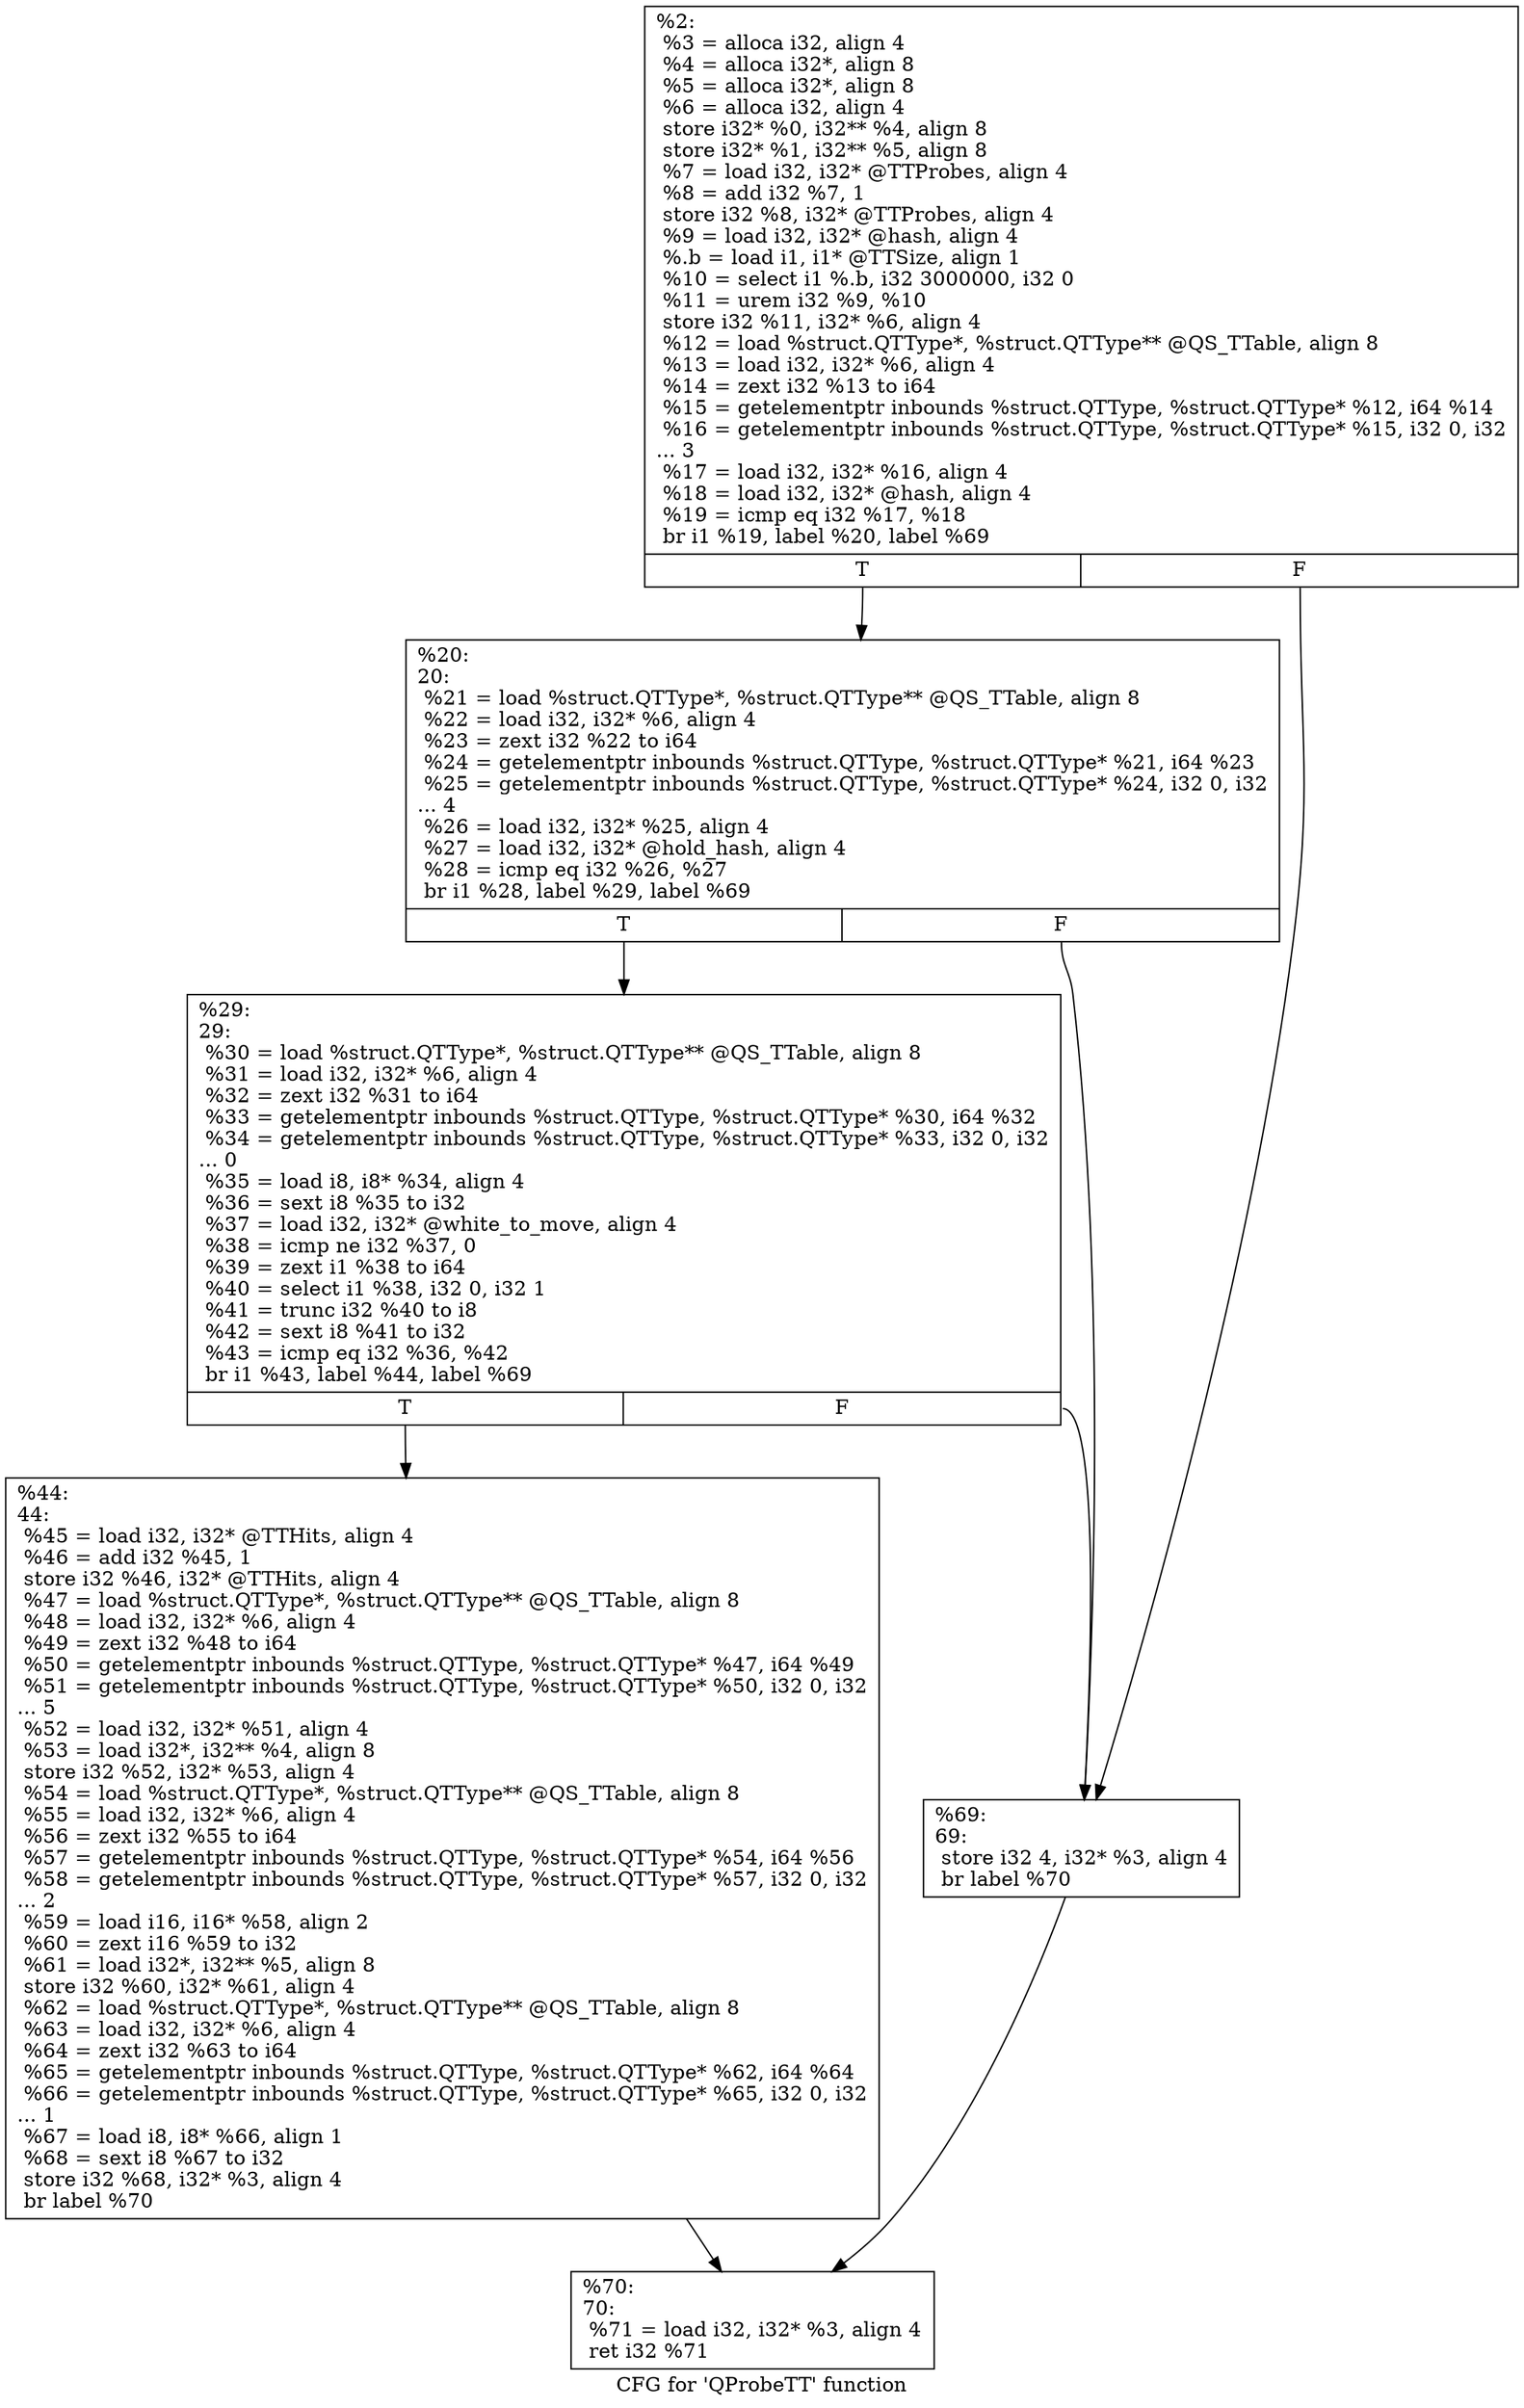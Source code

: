 digraph "CFG for 'QProbeTT' function" {
	label="CFG for 'QProbeTT' function";

	Node0x256be30 [shape=record,label="{%2:\l  %3 = alloca i32, align 4\l  %4 = alloca i32*, align 8\l  %5 = alloca i32*, align 8\l  %6 = alloca i32, align 4\l  store i32* %0, i32** %4, align 8\l  store i32* %1, i32** %5, align 8\l  %7 = load i32, i32* @TTProbes, align 4\l  %8 = add i32 %7, 1\l  store i32 %8, i32* @TTProbes, align 4\l  %9 = load i32, i32* @hash, align 4\l  %.b = load i1, i1* @TTSize, align 1\l  %10 = select i1 %.b, i32 3000000, i32 0\l  %11 = urem i32 %9, %10\l  store i32 %11, i32* %6, align 4\l  %12 = load %struct.QTType*, %struct.QTType** @QS_TTable, align 8\l  %13 = load i32, i32* %6, align 4\l  %14 = zext i32 %13 to i64\l  %15 = getelementptr inbounds %struct.QTType, %struct.QTType* %12, i64 %14\l  %16 = getelementptr inbounds %struct.QTType, %struct.QTType* %15, i32 0, i32\l... 3\l  %17 = load i32, i32* %16, align 4\l  %18 = load i32, i32* @hash, align 4\l  %19 = icmp eq i32 %17, %18\l  br i1 %19, label %20, label %69\l|{<s0>T|<s1>F}}"];
	Node0x256be30:s0 -> Node0x2575d30;
	Node0x256be30:s1 -> Node0x2575e20;
	Node0x2575d30 [shape=record,label="{%20:\l20:                                               \l  %21 = load %struct.QTType*, %struct.QTType** @QS_TTable, align 8\l  %22 = load i32, i32* %6, align 4\l  %23 = zext i32 %22 to i64\l  %24 = getelementptr inbounds %struct.QTType, %struct.QTType* %21, i64 %23\l  %25 = getelementptr inbounds %struct.QTType, %struct.QTType* %24, i32 0, i32\l... 4\l  %26 = load i32, i32* %25, align 4\l  %27 = load i32, i32* @hold_hash, align 4\l  %28 = icmp eq i32 %26, %27\l  br i1 %28, label %29, label %69\l|{<s0>T|<s1>F}}"];
	Node0x2575d30:s0 -> Node0x2575d80;
	Node0x2575d30:s1 -> Node0x2575e20;
	Node0x2575d80 [shape=record,label="{%29:\l29:                                               \l  %30 = load %struct.QTType*, %struct.QTType** @QS_TTable, align 8\l  %31 = load i32, i32* %6, align 4\l  %32 = zext i32 %31 to i64\l  %33 = getelementptr inbounds %struct.QTType, %struct.QTType* %30, i64 %32\l  %34 = getelementptr inbounds %struct.QTType, %struct.QTType* %33, i32 0, i32\l... 0\l  %35 = load i8, i8* %34, align 4\l  %36 = sext i8 %35 to i32\l  %37 = load i32, i32* @white_to_move, align 4\l  %38 = icmp ne i32 %37, 0\l  %39 = zext i1 %38 to i64\l  %40 = select i1 %38, i32 0, i32 1\l  %41 = trunc i32 %40 to i8\l  %42 = sext i8 %41 to i32\l  %43 = icmp eq i32 %36, %42\l  br i1 %43, label %44, label %69\l|{<s0>T|<s1>F}}"];
	Node0x2575d80:s0 -> Node0x2575dd0;
	Node0x2575d80:s1 -> Node0x2575e20;
	Node0x2575dd0 [shape=record,label="{%44:\l44:                                               \l  %45 = load i32, i32* @TTHits, align 4\l  %46 = add i32 %45, 1\l  store i32 %46, i32* @TTHits, align 4\l  %47 = load %struct.QTType*, %struct.QTType** @QS_TTable, align 8\l  %48 = load i32, i32* %6, align 4\l  %49 = zext i32 %48 to i64\l  %50 = getelementptr inbounds %struct.QTType, %struct.QTType* %47, i64 %49\l  %51 = getelementptr inbounds %struct.QTType, %struct.QTType* %50, i32 0, i32\l... 5\l  %52 = load i32, i32* %51, align 4\l  %53 = load i32*, i32** %4, align 8\l  store i32 %52, i32* %53, align 4\l  %54 = load %struct.QTType*, %struct.QTType** @QS_TTable, align 8\l  %55 = load i32, i32* %6, align 4\l  %56 = zext i32 %55 to i64\l  %57 = getelementptr inbounds %struct.QTType, %struct.QTType* %54, i64 %56\l  %58 = getelementptr inbounds %struct.QTType, %struct.QTType* %57, i32 0, i32\l... 2\l  %59 = load i16, i16* %58, align 2\l  %60 = zext i16 %59 to i32\l  %61 = load i32*, i32** %5, align 8\l  store i32 %60, i32* %61, align 4\l  %62 = load %struct.QTType*, %struct.QTType** @QS_TTable, align 8\l  %63 = load i32, i32* %6, align 4\l  %64 = zext i32 %63 to i64\l  %65 = getelementptr inbounds %struct.QTType, %struct.QTType* %62, i64 %64\l  %66 = getelementptr inbounds %struct.QTType, %struct.QTType* %65, i32 0, i32\l... 1\l  %67 = load i8, i8* %66, align 1\l  %68 = sext i8 %67 to i32\l  store i32 %68, i32* %3, align 4\l  br label %70\l}"];
	Node0x2575dd0 -> Node0x2575e70;
	Node0x2575e20 [shape=record,label="{%69:\l69:                                               \l  store i32 4, i32* %3, align 4\l  br label %70\l}"];
	Node0x2575e20 -> Node0x2575e70;
	Node0x2575e70 [shape=record,label="{%70:\l70:                                               \l  %71 = load i32, i32* %3, align 4\l  ret i32 %71\l}"];
}
